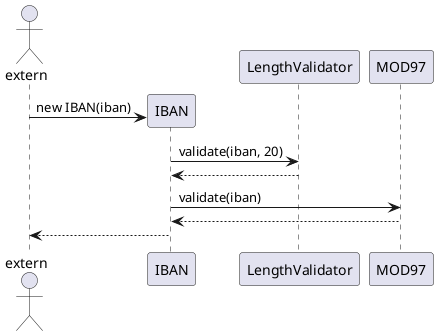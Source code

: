 @startuml

actor extern

create IBAN
extern -> IBAN : new IBAN(iban)

IBAN -> LengthValidator : validate(iban, 20)
LengthValidator --> IBAN

IBAN -> MOD97 : validate(iban)
MOD97 --> IBAN

IBAN --> extern

@enduml
